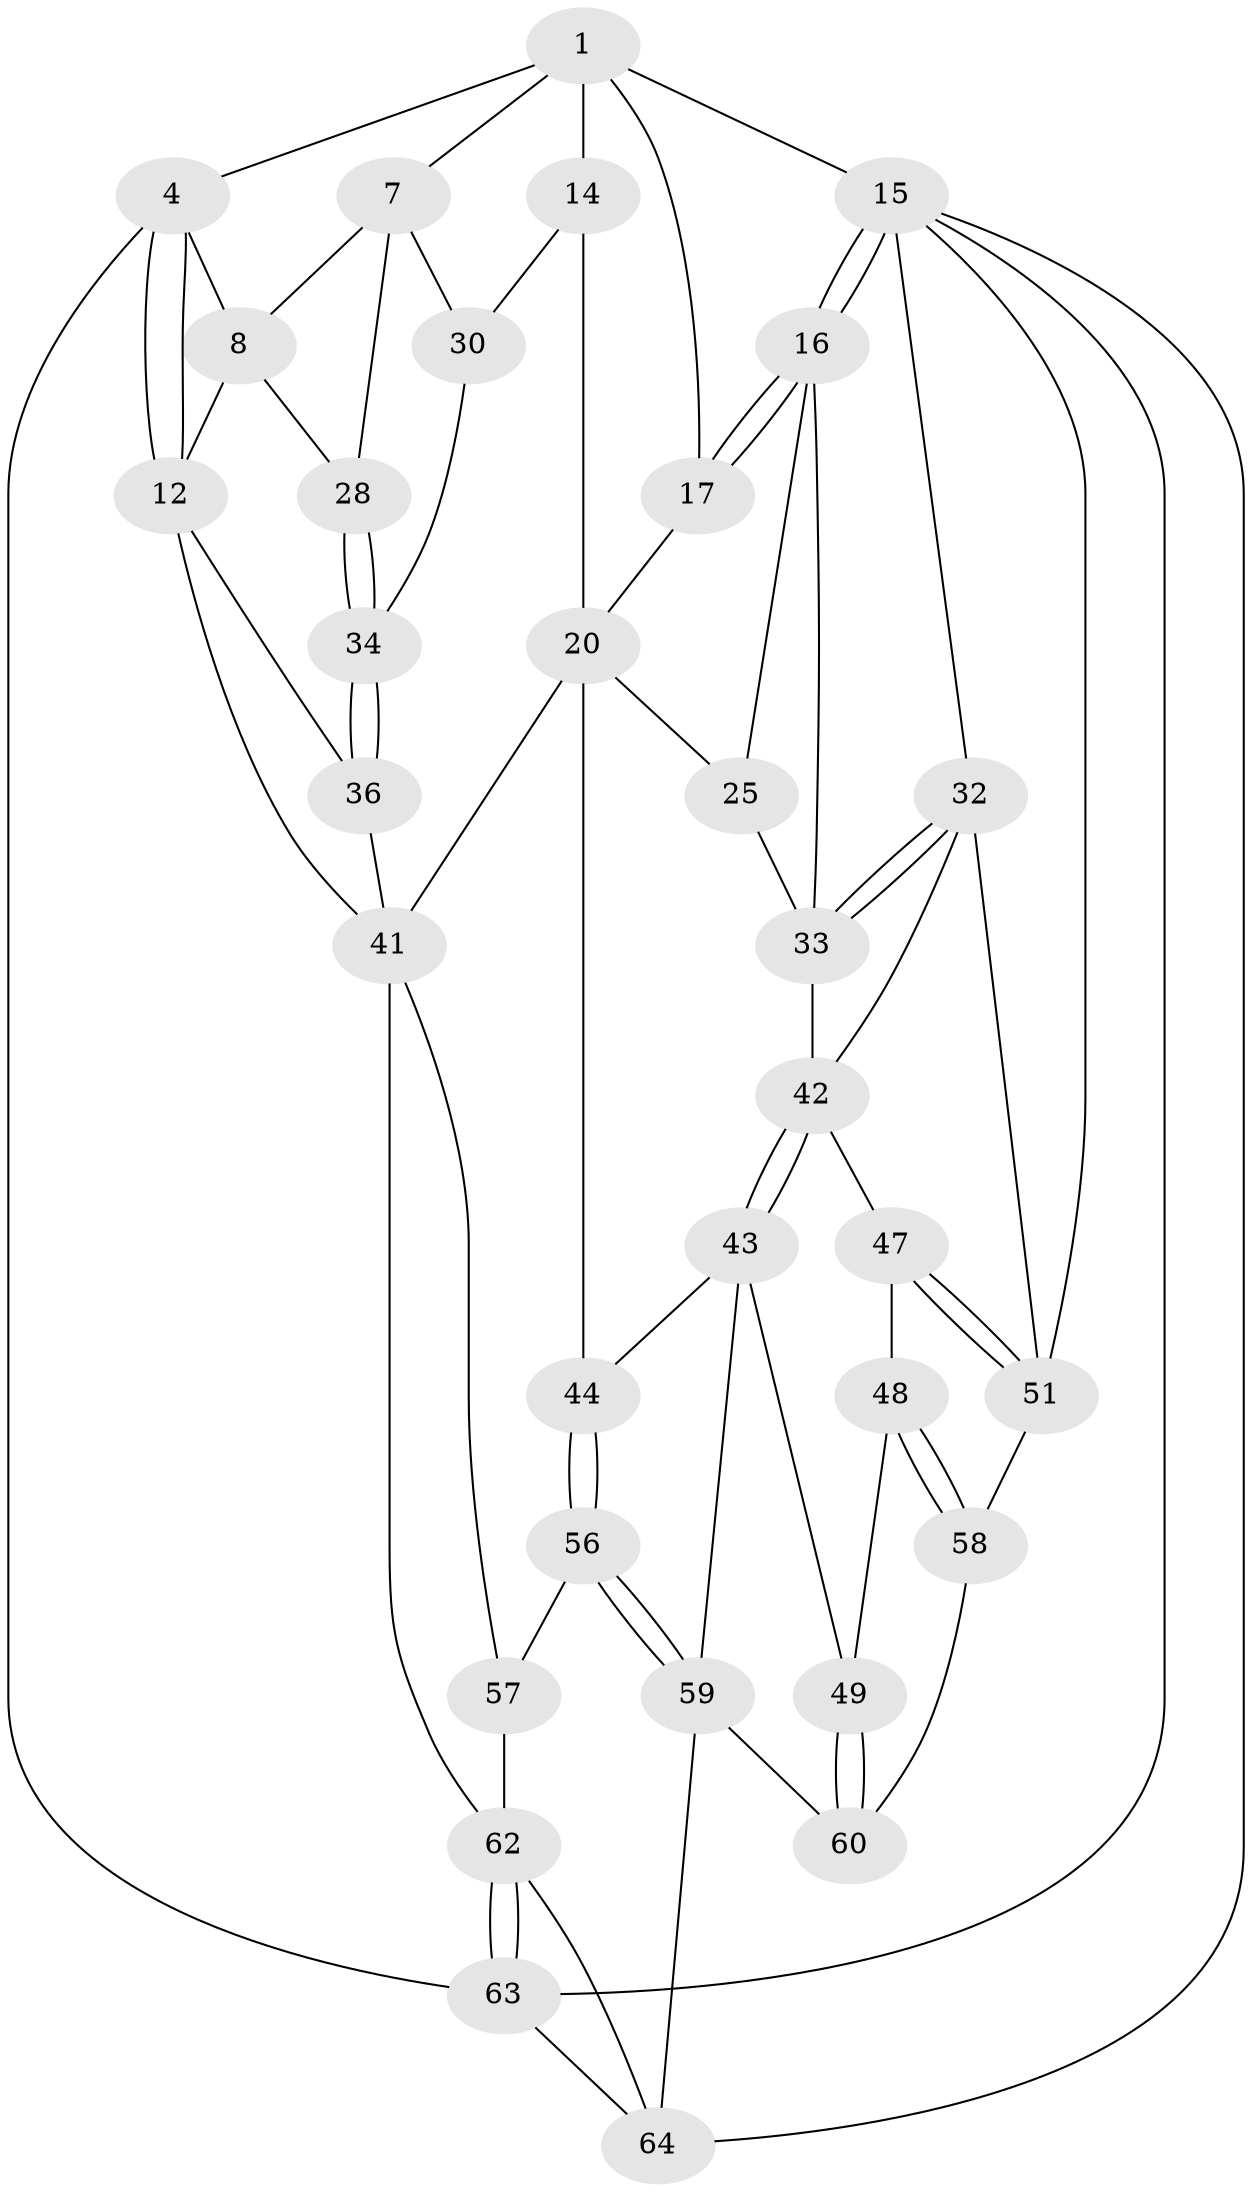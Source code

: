// original degree distribution, {3: 0.030303030303030304, 4: 0.22727272727272727, 5: 0.5454545454545454, 6: 0.19696969696969696}
// Generated by graph-tools (version 1.1) at 2025/21/03/04/25 18:21:19]
// undirected, 33 vertices, 74 edges
graph export_dot {
graph [start="1"]
  node [color=gray90,style=filled];
  1 [pos="+0.24449217023640105+0",super="+6+2"];
  4 [pos="+0+0",super="+5"];
  7 [pos="+0.2529248731440316+0.2962631453164204",super="+27"];
  8 [pos="+0.23938003283426165+0.2928495251014343",super="+10"];
  12 [pos="+0+0.4480458972228942",super="+37"];
  14 [pos="+0.4463532990188819+0.2832243295007228",super="+21"];
  15 [pos="+1+0",super="+31"];
  16 [pos="+1+0.169666422819541",super="+23"];
  17 [pos="+0.7621791347953717+0.28147456470867155",super="+18+22"];
  20 [pos="+0.642034566645019+0.43292696568902583",super="+26"];
  25 [pos="+0.7453023874247854+0.5268823114016477"];
  28 [pos="+0.2032665243222477+0.4438114430522028"];
  30 [pos="+0.3071935501216526+0.5124137880549935"];
  32 [pos="+1+0.6354187363179539",super="+45"];
  33 [pos="+0.9105048957343544+0.5433419919636822",super="+35"];
  34 [pos="+0.1451713702564947+0.5516033635226395"];
  36 [pos="+0.067372809247549+0.5895047737831058"];
  41 [pos="+0.36181116049592965+0.6840684042534078",super="+52"];
  42 [pos="+0.7313654257007685+0.6134614772541609",super="+46"];
  43 [pos="+0.5715334534835997+0.7143118936820821",super="+50"];
  44 [pos="+0.4467197912390573+0.7017366724906139"];
  47 [pos="+0.7850239618543506+0.7724190231556175"];
  48 [pos="+0.7685730398452776+0.7893928738427988"];
  49 [pos="+0.6764814952192721+0.8175853610407711"];
  51 [pos="+0.8884621383934448+0.8353878440673537",super="+55"];
  56 [pos="+0.43529811724589124+0.8166687810145378"];
  57 [pos="+0.2539515055994883+0.9489590147474123"];
  58 [pos="+0.7880871428003828+0.9160539759848301"];
  59 [pos="+0.5356876376284581+0.9769830710573404",super="+61"];
  60 [pos="+0.7063587113459132+0.9214595283400406"];
  62 [pos="+0+0.8378583380609825",super="+65"];
  63 [pos="+0+1"];
  64 [pos="+0.5646147941693808+1",super="+66"];
  1 -- 14 [weight=2];
  1 -- 7;
  1 -- 17;
  1 -- 4;
  1 -- 15 [weight=2];
  4 -- 12;
  4 -- 12;
  4 -- 63;
  4 -- 8 [weight=2];
  7 -- 8;
  7 -- 28;
  7 -- 30;
  8 -- 28;
  8 -- 12;
  12 -- 36;
  12 -- 41;
  14 -- 20 [weight=2];
  14 -- 30;
  15 -- 16;
  15 -- 16;
  15 -- 32;
  15 -- 64;
  15 -- 63;
  15 -- 51;
  16 -- 17 [weight=2];
  16 -- 17;
  16 -- 25;
  16 -- 33;
  17 -- 20;
  20 -- 25;
  20 -- 44;
  20 -- 41;
  25 -- 33;
  28 -- 34;
  28 -- 34;
  30 -- 34;
  32 -- 33;
  32 -- 33;
  32 -- 42;
  32 -- 51;
  33 -- 42;
  34 -- 36;
  34 -- 36;
  36 -- 41;
  41 -- 62;
  41 -- 57;
  42 -- 43;
  42 -- 43;
  42 -- 47;
  43 -- 44;
  43 -- 49;
  43 -- 59;
  44 -- 56;
  44 -- 56;
  47 -- 48;
  47 -- 51;
  47 -- 51;
  48 -- 49;
  48 -- 58;
  48 -- 58;
  49 -- 60;
  49 -- 60;
  51 -- 58;
  56 -- 57;
  56 -- 59;
  56 -- 59;
  57 -- 62;
  58 -- 60;
  59 -- 64;
  59 -- 60;
  62 -- 63;
  62 -- 63;
  62 -- 64;
  63 -- 64;
}

